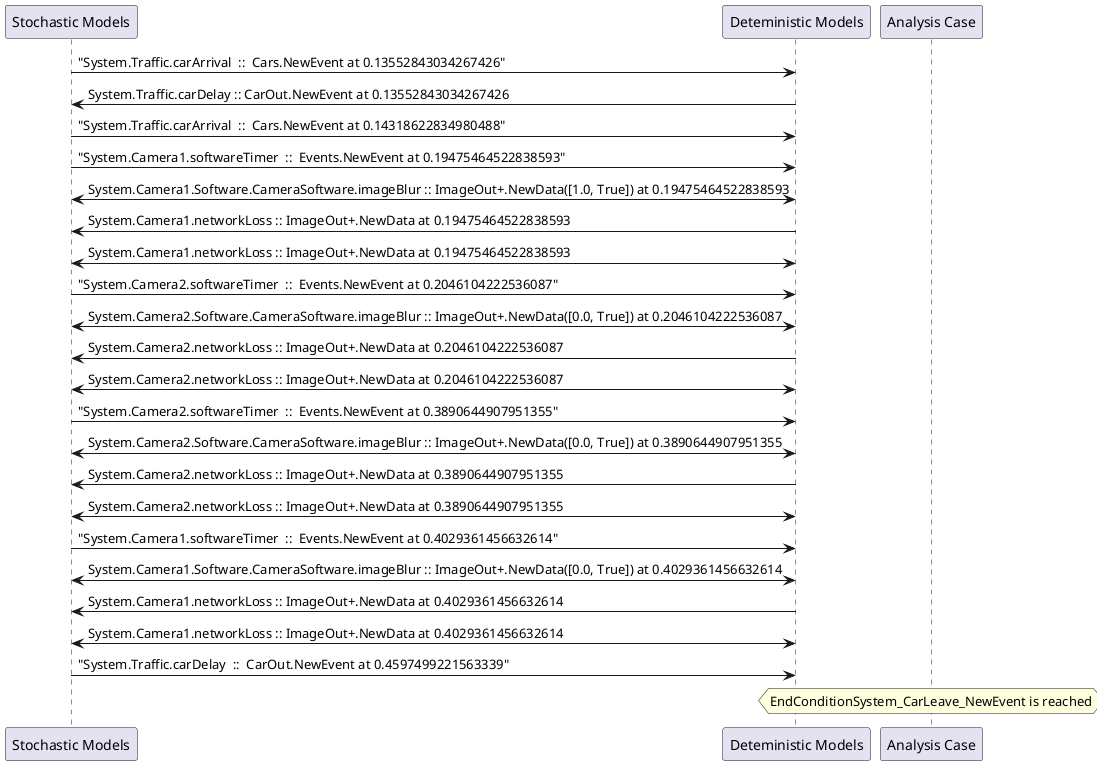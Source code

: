 
	@startuml
	participant "Stochastic Models" as stochmodel
	participant "Deteministic Models" as detmodel
	participant "Analysis Case" as analysis
	{3087_stop} stochmodel -> detmodel : "System.Traffic.carArrival  ::  Cars.NewEvent at 0.13552843034267426"
{3096_start} detmodel -> stochmodel : System.Traffic.carDelay :: CarOut.NewEvent at 0.13552843034267426
{3088_stop} stochmodel -> detmodel : "System.Traffic.carArrival  ::  Cars.NewEvent at 0.14318622834980488"
{3055_stop} stochmodel -> detmodel : "System.Camera1.softwareTimer  ::  Events.NewEvent at 0.19475464522838593"
detmodel <-> stochmodel : System.Camera1.Software.CameraSoftware.imageBlur :: ImageOut+.NewData([1.0, True]) at 0.19475464522838593
detmodel -> stochmodel : System.Camera1.networkLoss :: ImageOut+.NewData at 0.19475464522838593
detmodel <-> stochmodel : System.Camera1.networkLoss :: ImageOut+.NewData at 0.19475464522838593
{3071_stop} stochmodel -> detmodel : "System.Camera2.softwareTimer  ::  Events.NewEvent at 0.2046104222536087"
detmodel <-> stochmodel : System.Camera2.Software.CameraSoftware.imageBlur :: ImageOut+.NewData([0.0, True]) at 0.2046104222536087
detmodel -> stochmodel : System.Camera2.networkLoss :: ImageOut+.NewData at 0.2046104222536087
detmodel <-> stochmodel : System.Camera2.networkLoss :: ImageOut+.NewData at 0.2046104222536087
{3072_stop} stochmodel -> detmodel : "System.Camera2.softwareTimer  ::  Events.NewEvent at 0.3890644907951355"
detmodel <-> stochmodel : System.Camera2.Software.CameraSoftware.imageBlur :: ImageOut+.NewData([0.0, True]) at 0.3890644907951355
detmodel -> stochmodel : System.Camera2.networkLoss :: ImageOut+.NewData at 0.3890644907951355
detmodel <-> stochmodel : System.Camera2.networkLoss :: ImageOut+.NewData at 0.3890644907951355
{3056_stop} stochmodel -> detmodel : "System.Camera1.softwareTimer  ::  Events.NewEvent at 0.4029361456632614"
detmodel <-> stochmodel : System.Camera1.Software.CameraSoftware.imageBlur :: ImageOut+.NewData([0.0, True]) at 0.4029361456632614
detmodel -> stochmodel : System.Camera1.networkLoss :: ImageOut+.NewData at 0.4029361456632614
detmodel <-> stochmodel : System.Camera1.networkLoss :: ImageOut+.NewData at 0.4029361456632614
{3096_stop} stochmodel -> detmodel : "System.Traffic.carDelay  ::  CarOut.NewEvent at 0.4597499221563339"
{3096_start} <-> {3096_stop} : delay
hnote over analysis 
EndConditionSystem_CarLeave_NewEvent is reached
endnote
@enduml